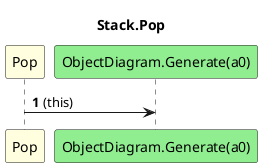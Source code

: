 @startuml Stack.Pop
title Stack.Pop
participant "Pop" as Pop #LightYellow
participant "ObjectDiagram.Generate(a0)" as ObjectDiagram_Generate_a0 #LightGreen
autonumber
Pop -> ObjectDiagram_Generate_a0 : (this)
@enduml
